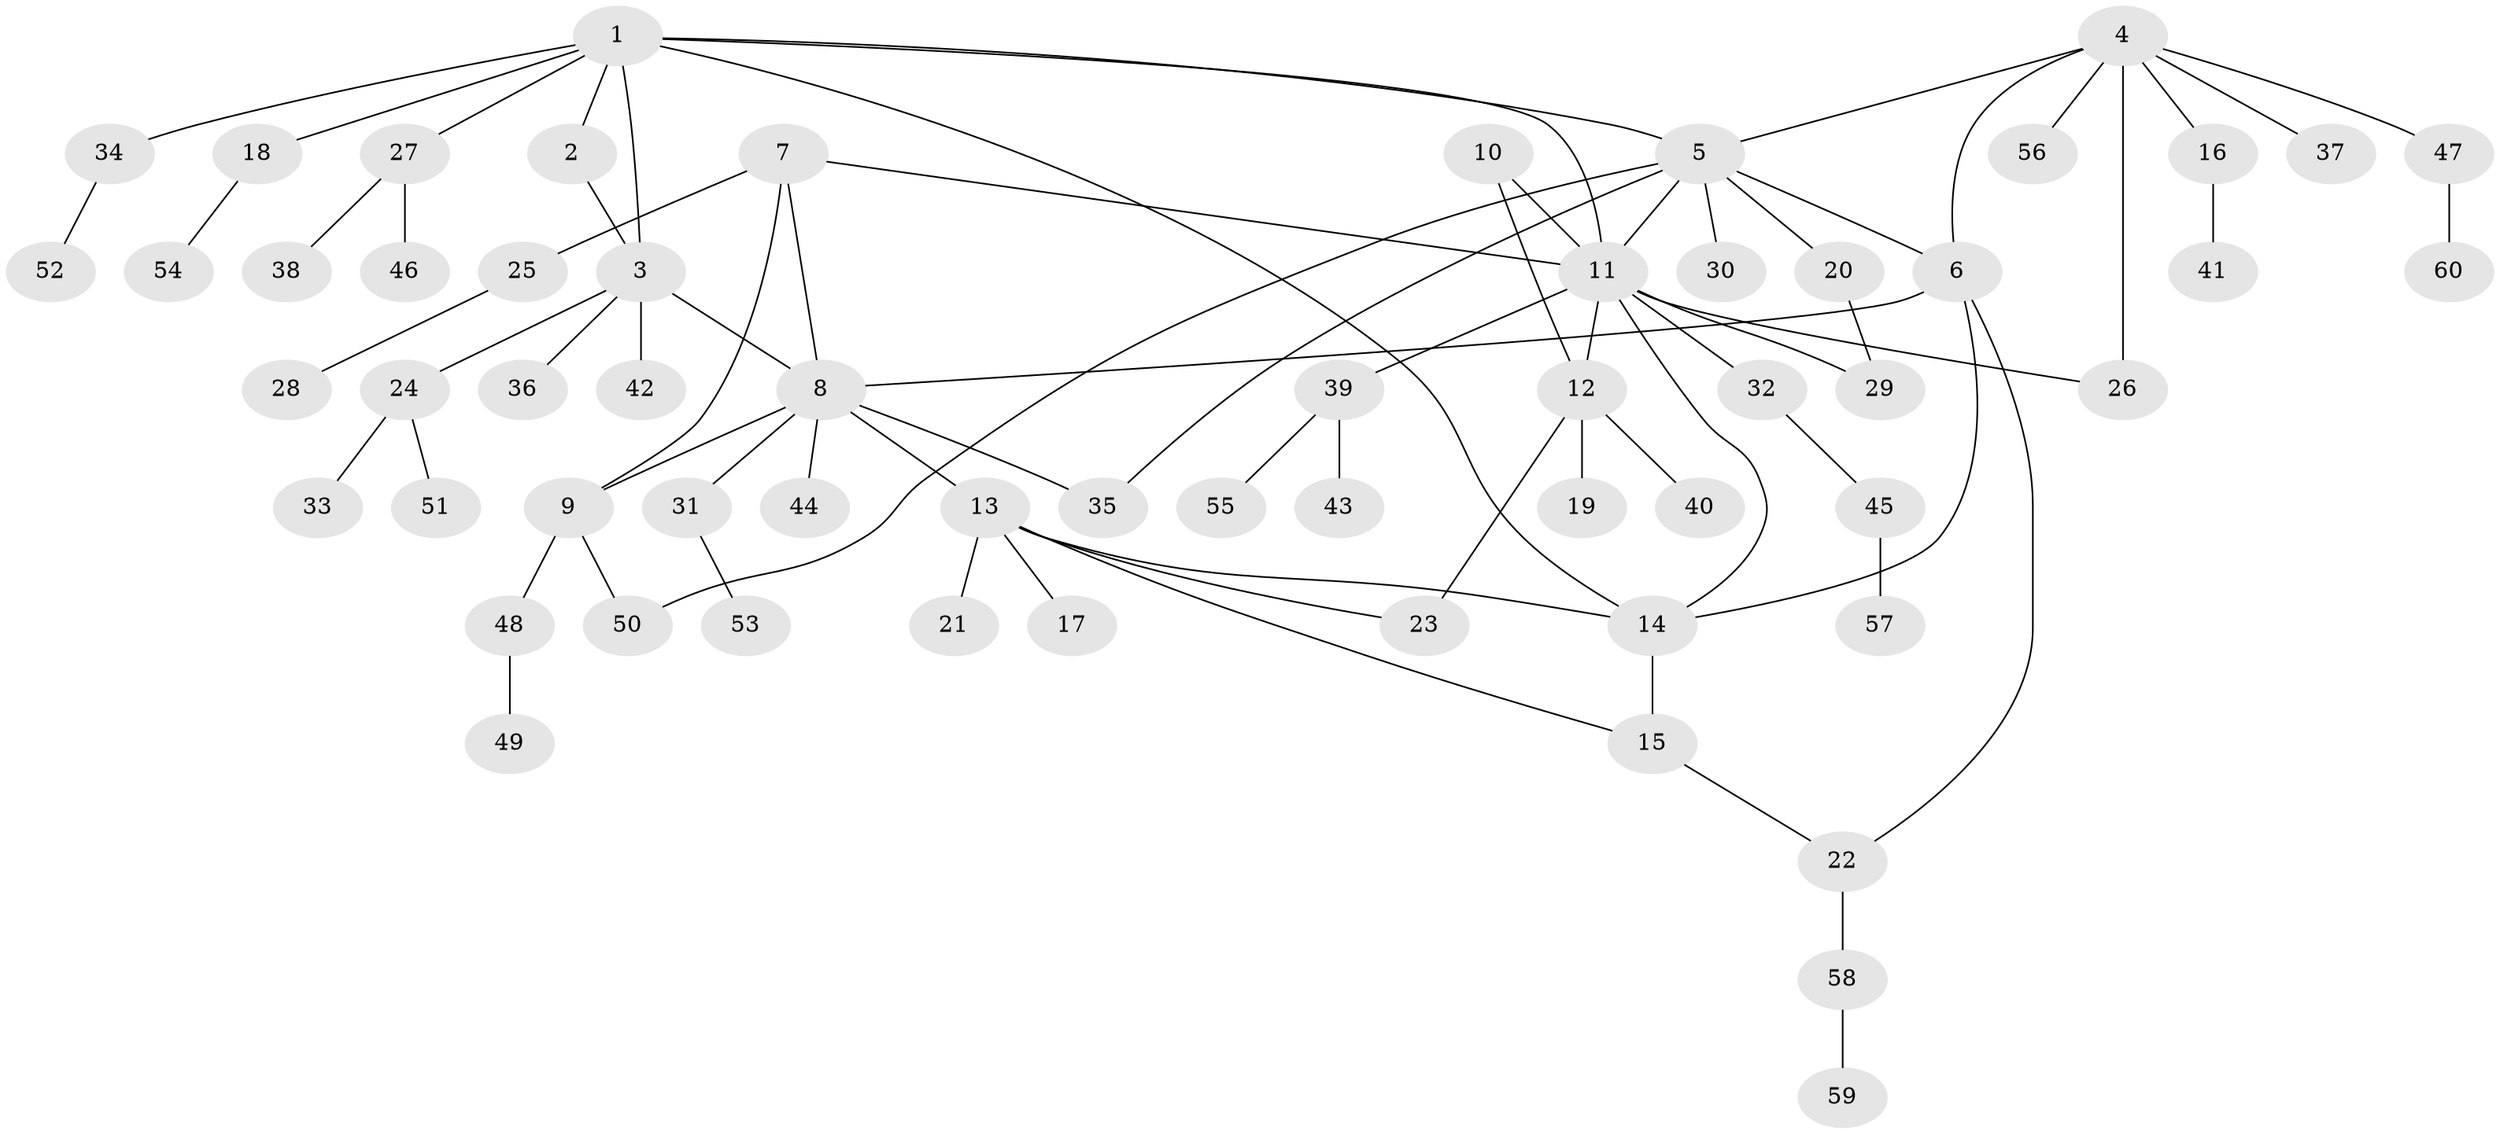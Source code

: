 // coarse degree distribution, {6: 0.06666666666666667, 12: 0.03333333333333333, 2: 0.13333333333333333, 4: 0.1, 1: 0.5666666666666667, 7: 0.03333333333333333, 5: 0.06666666666666667}
// Generated by graph-tools (version 1.1) at 2025/48/03/06/25 01:48:58]
// undirected, 60 vertices, 76 edges
graph export_dot {
graph [start="1"]
  node [color=gray90,style=filled];
  1;
  2;
  3;
  4;
  5;
  6;
  7;
  8;
  9;
  10;
  11;
  12;
  13;
  14;
  15;
  16;
  17;
  18;
  19;
  20;
  21;
  22;
  23;
  24;
  25;
  26;
  27;
  28;
  29;
  30;
  31;
  32;
  33;
  34;
  35;
  36;
  37;
  38;
  39;
  40;
  41;
  42;
  43;
  44;
  45;
  46;
  47;
  48;
  49;
  50;
  51;
  52;
  53;
  54;
  55;
  56;
  57;
  58;
  59;
  60;
  1 -- 2;
  1 -- 3;
  1 -- 5;
  1 -- 11;
  1 -- 14;
  1 -- 18;
  1 -- 27;
  1 -- 34;
  2 -- 3;
  3 -- 8;
  3 -- 24;
  3 -- 36;
  3 -- 42;
  4 -- 5;
  4 -- 6;
  4 -- 16;
  4 -- 26;
  4 -- 37;
  4 -- 47;
  4 -- 56;
  5 -- 6;
  5 -- 11;
  5 -- 20;
  5 -- 30;
  5 -- 35;
  5 -- 50;
  6 -- 8;
  6 -- 14;
  6 -- 22;
  7 -- 8;
  7 -- 9;
  7 -- 11;
  7 -- 25;
  8 -- 9;
  8 -- 13;
  8 -- 31;
  8 -- 35;
  8 -- 44;
  9 -- 48;
  9 -- 50;
  10 -- 11;
  10 -- 12;
  11 -- 12;
  11 -- 14;
  11 -- 26;
  11 -- 29;
  11 -- 32;
  11 -- 39;
  12 -- 19;
  12 -- 23;
  12 -- 40;
  13 -- 14;
  13 -- 15;
  13 -- 17;
  13 -- 21;
  13 -- 23;
  14 -- 15;
  15 -- 22;
  16 -- 41;
  18 -- 54;
  20 -- 29;
  22 -- 58;
  24 -- 33;
  24 -- 51;
  25 -- 28;
  27 -- 38;
  27 -- 46;
  31 -- 53;
  32 -- 45;
  34 -- 52;
  39 -- 43;
  39 -- 55;
  45 -- 57;
  47 -- 60;
  48 -- 49;
  58 -- 59;
}
